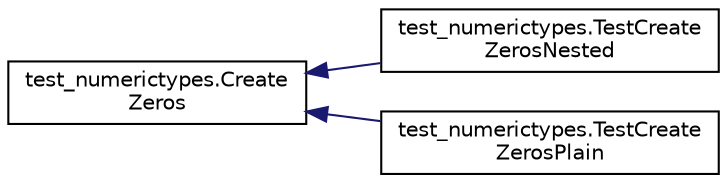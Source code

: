 digraph "Graphical Class Hierarchy"
{
 // LATEX_PDF_SIZE
  edge [fontname="Helvetica",fontsize="10",labelfontname="Helvetica",labelfontsize="10"];
  node [fontname="Helvetica",fontsize="10",shape=record];
  rankdir="LR";
  Node0 [label="test_numerictypes.Create\lZeros",height=0.2,width=0.4,color="black", fillcolor="white", style="filled",URL="$classtest__numerictypes_1_1CreateZeros.html",tooltip="Creation tests."];
  Node0 -> Node1 [dir="back",color="midnightblue",fontsize="10",style="solid",fontname="Helvetica"];
  Node1 [label="test_numerictypes.TestCreate\lZerosNested",height=0.2,width=0.4,color="black", fillcolor="white", style="filled",URL="$classtest__numerictypes_1_1TestCreateZerosNested.html",tooltip=" "];
  Node0 -> Node2 [dir="back",color="midnightblue",fontsize="10",style="solid",fontname="Helvetica"];
  Node2 [label="test_numerictypes.TestCreate\lZerosPlain",height=0.2,width=0.4,color="black", fillcolor="white", style="filled",URL="$classtest__numerictypes_1_1TestCreateZerosPlain.html",tooltip=" "];
}

